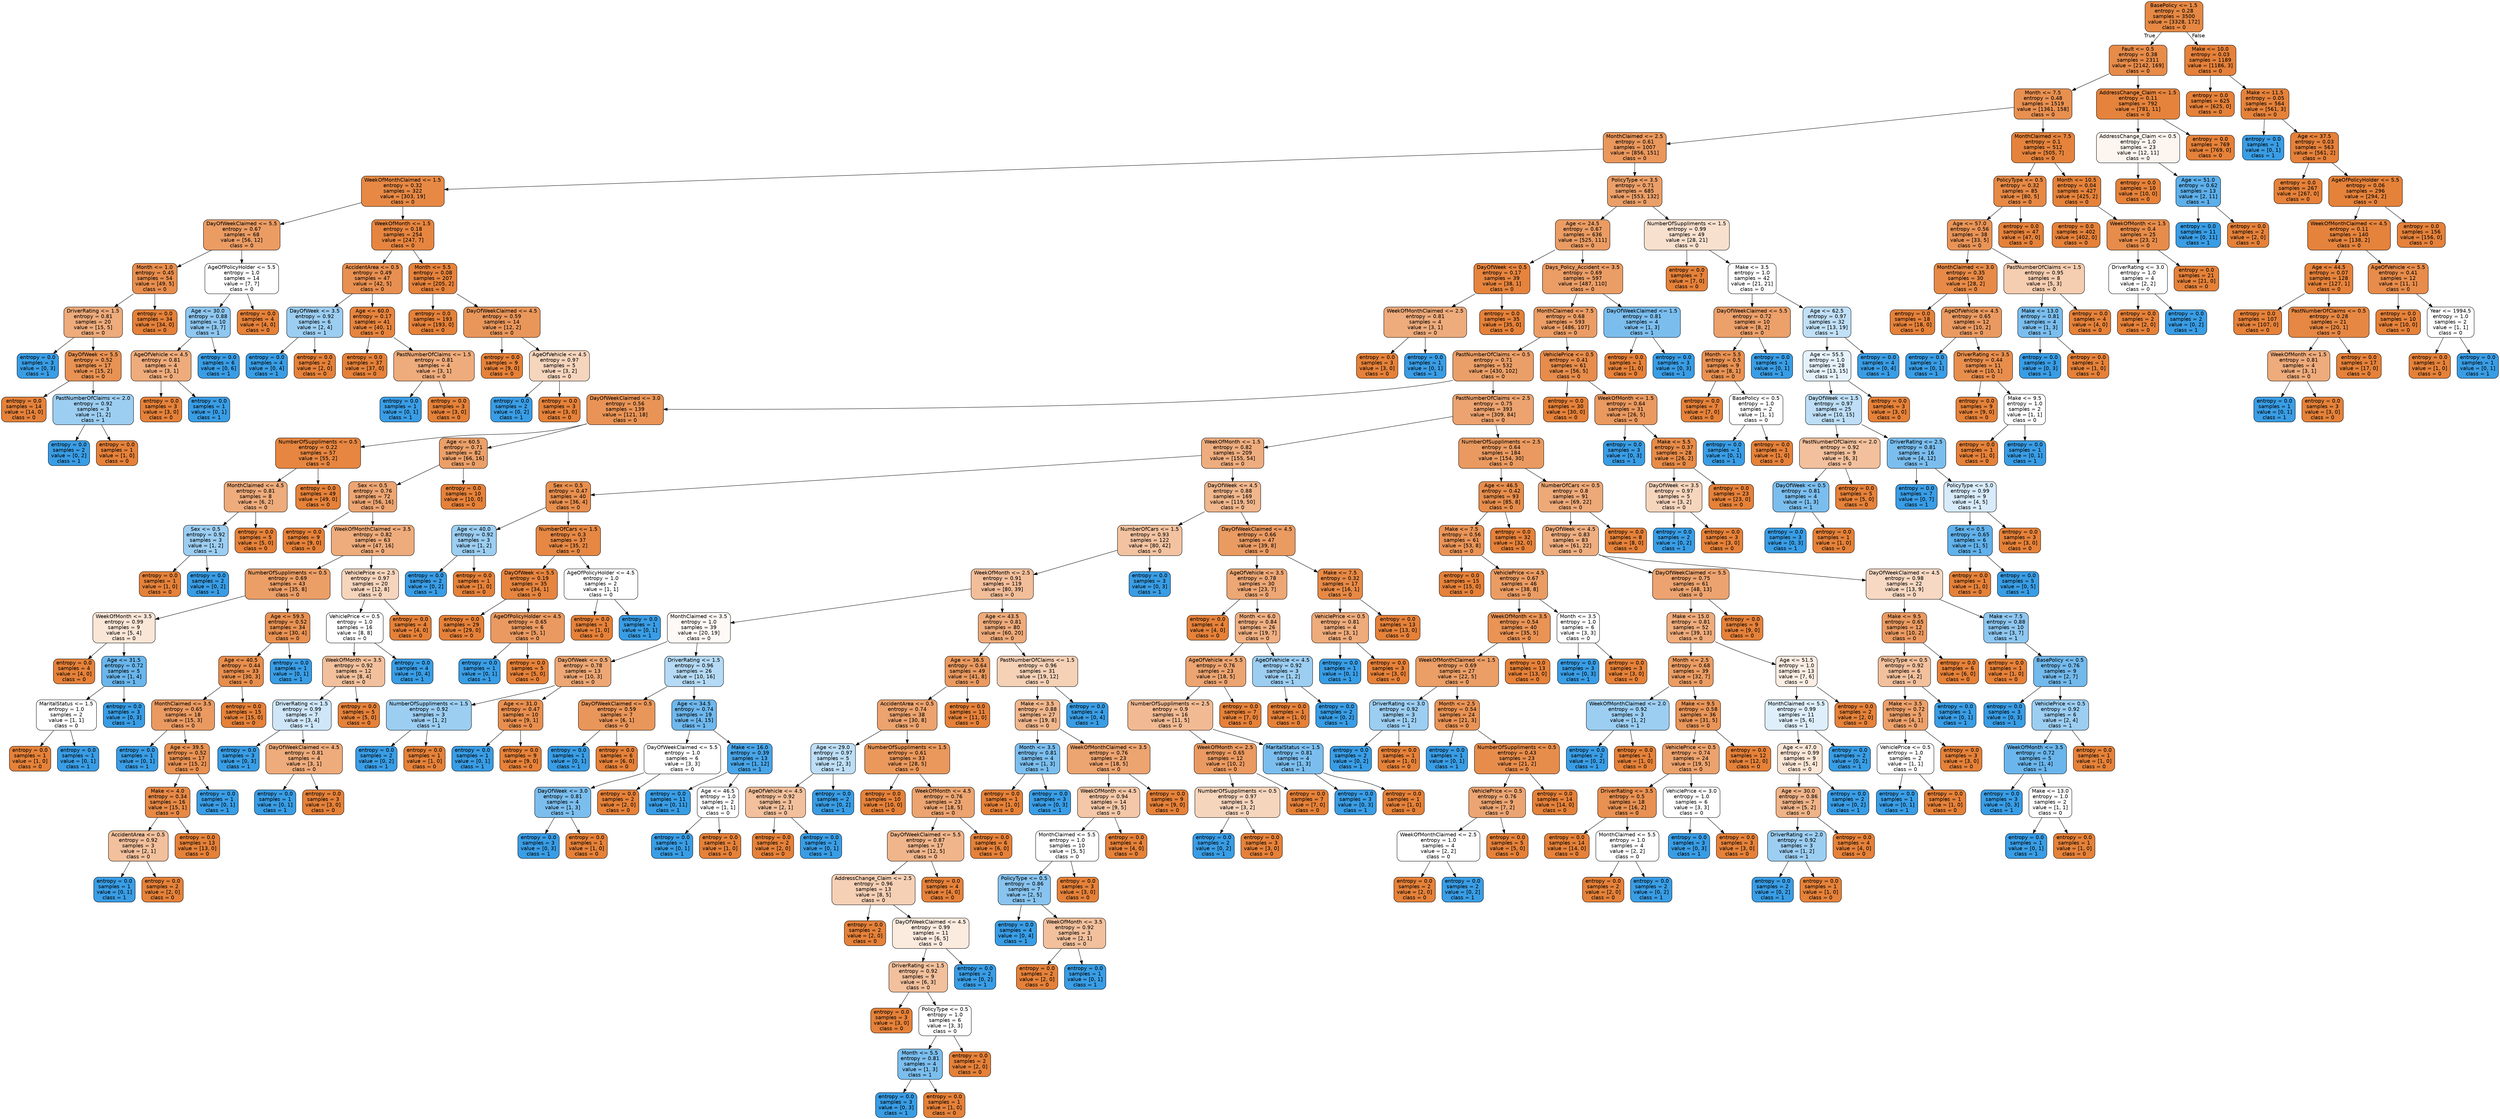 digraph Tree {
node [shape=box, style="filled, rounded", color="black", fontname=helvetica] ;
edge [fontname=helvetica] ;
0 [label="BasePolicy <= 1.5\nentropy = 0.28\nsamples = 3500\nvalue = [3328, 172]\nclass = 0", fillcolor="#e68843"] ;
1 [label="Fault <= 0.5\nentropy = 0.38\nsamples = 2311\nvalue = [2142, 169]\nclass = 0", fillcolor="#e78b49"] ;
0 -> 1 [labeldistance=2.5, labelangle=45, headlabel="True"] ;
2 [label="Month <= 7.5\nentropy = 0.48\nsamples = 1519\nvalue = [1361, 158]\nclass = 0", fillcolor="#e89050"] ;
1 -> 2 ;
3 [label="MonthClaimed <= 2.5\nentropy = 0.61\nsamples = 1007\nvalue = [856, 151]\nclass = 0", fillcolor="#ea975c"] ;
2 -> 3 ;
4 [label="WeekOfMonthClaimed <= 1.5\nentropy = 0.32\nsamples = 322\nvalue = [303, 19]\nclass = 0", fillcolor="#e78945"] ;
3 -> 4 ;
5 [label="DayOfWeekClaimed <= 5.5\nentropy = 0.67\nsamples = 68\nvalue = [56, 12]\nclass = 0", fillcolor="#eb9c63"] ;
4 -> 5 ;
6 [label="Month <= 1.0\nentropy = 0.45\nsamples = 54\nvalue = [49, 5]\nclass = 0", fillcolor="#e88e4d"] ;
5 -> 6 ;
7 [label="DriverRating <= 1.5\nentropy = 0.81\nsamples = 20\nvalue = [15, 5]\nclass = 0", fillcolor="#eeab7b"] ;
6 -> 7 ;
8 [label="entropy = 0.0\nsamples = 3\nvalue = [0, 3]\nclass = 1", fillcolor="#399de5"] ;
7 -> 8 ;
9 [label="DayOfWeek <= 5.5\nentropy = 0.52\nsamples = 17\nvalue = [15, 2]\nclass = 0", fillcolor="#e89253"] ;
7 -> 9 ;
10 [label="entropy = 0.0\nsamples = 14\nvalue = [14, 0]\nclass = 0", fillcolor="#e58139"] ;
9 -> 10 ;
11 [label="PastNumberOfClaims <= 2.0\nentropy = 0.92\nsamples = 3\nvalue = [1, 2]\nclass = 1", fillcolor="#9ccef2"] ;
9 -> 11 ;
12 [label="entropy = 0.0\nsamples = 2\nvalue = [0, 2]\nclass = 1", fillcolor="#399de5"] ;
11 -> 12 ;
13 [label="entropy = 0.0\nsamples = 1\nvalue = [1, 0]\nclass = 0", fillcolor="#e58139"] ;
11 -> 13 ;
14 [label="entropy = 0.0\nsamples = 34\nvalue = [34, 0]\nclass = 0", fillcolor="#e58139"] ;
6 -> 14 ;
15 [label="AgeOfPolicyHolder <= 5.5\nentropy = 1.0\nsamples = 14\nvalue = [7, 7]\nclass = 0", fillcolor="#ffffff"] ;
5 -> 15 ;
16 [label="Age <= 30.0\nentropy = 0.88\nsamples = 10\nvalue = [3, 7]\nclass = 1", fillcolor="#8ec7f0"] ;
15 -> 16 ;
17 [label="AgeOfVehicle <= 4.5\nentropy = 0.81\nsamples = 4\nvalue = [3, 1]\nclass = 0", fillcolor="#eeab7b"] ;
16 -> 17 ;
18 [label="entropy = 0.0\nsamples = 3\nvalue = [3, 0]\nclass = 0", fillcolor="#e58139"] ;
17 -> 18 ;
19 [label="entropy = 0.0\nsamples = 1\nvalue = [0, 1]\nclass = 1", fillcolor="#399de5"] ;
17 -> 19 ;
20 [label="entropy = 0.0\nsamples = 6\nvalue = [0, 6]\nclass = 1", fillcolor="#399de5"] ;
16 -> 20 ;
21 [label="entropy = 0.0\nsamples = 4\nvalue = [4, 0]\nclass = 0", fillcolor="#e58139"] ;
15 -> 21 ;
22 [label="WeekOfMonth <= 1.5\nentropy = 0.18\nsamples = 254\nvalue = [247, 7]\nclass = 0", fillcolor="#e6853f"] ;
4 -> 22 ;
23 [label="AccidentArea <= 0.5\nentropy = 0.49\nsamples = 47\nvalue = [42, 5]\nclass = 0", fillcolor="#e89051"] ;
22 -> 23 ;
24 [label="DayOfWeek <= 3.5\nentropy = 0.92\nsamples = 6\nvalue = [2, 4]\nclass = 1", fillcolor="#9ccef2"] ;
23 -> 24 ;
25 [label="entropy = 0.0\nsamples = 4\nvalue = [0, 4]\nclass = 1", fillcolor="#399de5"] ;
24 -> 25 ;
26 [label="entropy = 0.0\nsamples = 2\nvalue = [2, 0]\nclass = 0", fillcolor="#e58139"] ;
24 -> 26 ;
27 [label="Age <= 60.0\nentropy = 0.17\nsamples = 41\nvalue = [40, 1]\nclass = 0", fillcolor="#e6843e"] ;
23 -> 27 ;
28 [label="entropy = 0.0\nsamples = 37\nvalue = [37, 0]\nclass = 0", fillcolor="#e58139"] ;
27 -> 28 ;
29 [label="PastNumberOfClaims <= 1.5\nentropy = 0.81\nsamples = 4\nvalue = [3, 1]\nclass = 0", fillcolor="#eeab7b"] ;
27 -> 29 ;
30 [label="entropy = 0.0\nsamples = 1\nvalue = [0, 1]\nclass = 1", fillcolor="#399de5"] ;
29 -> 30 ;
31 [label="entropy = 0.0\nsamples = 3\nvalue = [3, 0]\nclass = 0", fillcolor="#e58139"] ;
29 -> 31 ;
32 [label="Month <= 5.5\nentropy = 0.08\nsamples = 207\nvalue = [205, 2]\nclass = 0", fillcolor="#e5823b"] ;
22 -> 32 ;
33 [label="entropy = 0.0\nsamples = 193\nvalue = [193, 0]\nclass = 0", fillcolor="#e58139"] ;
32 -> 33 ;
34 [label="DayOfWeekClaimed <= 4.5\nentropy = 0.59\nsamples = 14\nvalue = [12, 2]\nclass = 0", fillcolor="#e9965a"] ;
32 -> 34 ;
35 [label="entropy = 0.0\nsamples = 9\nvalue = [9, 0]\nclass = 0", fillcolor="#e58139"] ;
34 -> 35 ;
36 [label="AgeOfVehicle <= 4.5\nentropy = 0.97\nsamples = 5\nvalue = [3, 2]\nclass = 0", fillcolor="#f6d5bd"] ;
34 -> 36 ;
37 [label="entropy = 0.0\nsamples = 2\nvalue = [0, 2]\nclass = 1", fillcolor="#399de5"] ;
36 -> 37 ;
38 [label="entropy = 0.0\nsamples = 3\nvalue = [3, 0]\nclass = 0", fillcolor="#e58139"] ;
36 -> 38 ;
39 [label="PolicyType <= 3.5\nentropy = 0.71\nsamples = 685\nvalue = [553, 132]\nclass = 0", fillcolor="#eb9f68"] ;
3 -> 39 ;
40 [label="Age <= 24.5\nentropy = 0.67\nsamples = 636\nvalue = [525, 111]\nclass = 0", fillcolor="#ea9c63"] ;
39 -> 40 ;
41 [label="DayOfWeek <= 0.5\nentropy = 0.17\nsamples = 39\nvalue = [38, 1]\nclass = 0", fillcolor="#e6843e"] ;
40 -> 41 ;
42 [label="WeekOfMonthClaimed <= 2.5\nentropy = 0.81\nsamples = 4\nvalue = [3, 1]\nclass = 0", fillcolor="#eeab7b"] ;
41 -> 42 ;
43 [label="entropy = 0.0\nsamples = 3\nvalue = [3, 0]\nclass = 0", fillcolor="#e58139"] ;
42 -> 43 ;
44 [label="entropy = 0.0\nsamples = 1\nvalue = [0, 1]\nclass = 1", fillcolor="#399de5"] ;
42 -> 44 ;
45 [label="entropy = 0.0\nsamples = 35\nvalue = [35, 0]\nclass = 0", fillcolor="#e58139"] ;
41 -> 45 ;
46 [label="Days_Policy_Accident <= 3.5\nentropy = 0.69\nsamples = 597\nvalue = [487, 110]\nclass = 0", fillcolor="#eb9d66"] ;
40 -> 46 ;
47 [label="MonthClaimed <= 7.5\nentropy = 0.68\nsamples = 593\nvalue = [486, 107]\nclass = 0", fillcolor="#eb9d65"] ;
46 -> 47 ;
48 [label="PastNumberOfClaims <= 0.5\nentropy = 0.71\nsamples = 532\nvalue = [430, 102]\nclass = 0", fillcolor="#eb9f68"] ;
47 -> 48 ;
49 [label="DayOfWeekClaimed <= 3.0\nentropy = 0.56\nsamples = 139\nvalue = [121, 18]\nclass = 0", fillcolor="#e99456"] ;
48 -> 49 ;
50 [label="NumberOfSuppliments <= 0.5\nentropy = 0.22\nsamples = 57\nvalue = [55, 2]\nclass = 0", fillcolor="#e68640"] ;
49 -> 50 ;
51 [label="MonthClaimed <= 4.5\nentropy = 0.81\nsamples = 8\nvalue = [6, 2]\nclass = 0", fillcolor="#eeab7b"] ;
50 -> 51 ;
52 [label="Sex <= 0.5\nentropy = 0.92\nsamples = 3\nvalue = [1, 2]\nclass = 1", fillcolor="#9ccef2"] ;
51 -> 52 ;
53 [label="entropy = 0.0\nsamples = 1\nvalue = [1, 0]\nclass = 0", fillcolor="#e58139"] ;
52 -> 53 ;
54 [label="entropy = 0.0\nsamples = 2\nvalue = [0, 2]\nclass = 1", fillcolor="#399de5"] ;
52 -> 54 ;
55 [label="entropy = 0.0\nsamples = 5\nvalue = [5, 0]\nclass = 0", fillcolor="#e58139"] ;
51 -> 55 ;
56 [label="entropy = 0.0\nsamples = 49\nvalue = [49, 0]\nclass = 0", fillcolor="#e58139"] ;
50 -> 56 ;
57 [label="Age <= 60.5\nentropy = 0.71\nsamples = 82\nvalue = [66, 16]\nclass = 0", fillcolor="#eba069"] ;
49 -> 57 ;
58 [label="Sex <= 0.5\nentropy = 0.76\nsamples = 72\nvalue = [56, 16]\nclass = 0", fillcolor="#eca572"] ;
57 -> 58 ;
59 [label="entropy = 0.0\nsamples = 9\nvalue = [9, 0]\nclass = 0", fillcolor="#e58139"] ;
58 -> 59 ;
60 [label="WeekOfMonthClaimed <= 3.5\nentropy = 0.82\nsamples = 63\nvalue = [47, 16]\nclass = 0", fillcolor="#eeac7c"] ;
58 -> 60 ;
61 [label="NumberOfSuppliments <= 0.5\nentropy = 0.69\nsamples = 43\nvalue = [35, 8]\nclass = 0", fillcolor="#eb9e66"] ;
60 -> 61 ;
62 [label="WeekOfMonth <= 3.5\nentropy = 0.99\nsamples = 9\nvalue = [5, 4]\nclass = 0", fillcolor="#fae6d7"] ;
61 -> 62 ;
63 [label="entropy = 0.0\nsamples = 4\nvalue = [4, 0]\nclass = 0", fillcolor="#e58139"] ;
62 -> 63 ;
64 [label="Age <= 31.5\nentropy = 0.72\nsamples = 5\nvalue = [1, 4]\nclass = 1", fillcolor="#6ab6ec"] ;
62 -> 64 ;
65 [label="MaritalStatus <= 1.5\nentropy = 1.0\nsamples = 2\nvalue = [1, 1]\nclass = 0", fillcolor="#ffffff"] ;
64 -> 65 ;
66 [label="entropy = 0.0\nsamples = 1\nvalue = [1, 0]\nclass = 0", fillcolor="#e58139"] ;
65 -> 66 ;
67 [label="entropy = 0.0\nsamples = 1\nvalue = [0, 1]\nclass = 1", fillcolor="#399de5"] ;
65 -> 67 ;
68 [label="entropy = 0.0\nsamples = 3\nvalue = [0, 3]\nclass = 1", fillcolor="#399de5"] ;
64 -> 68 ;
69 [label="Age <= 59.5\nentropy = 0.52\nsamples = 34\nvalue = [30, 4]\nclass = 0", fillcolor="#e89253"] ;
61 -> 69 ;
70 [label="Age <= 40.5\nentropy = 0.44\nsamples = 33\nvalue = [30, 3]\nclass = 0", fillcolor="#e88e4d"] ;
69 -> 70 ;
71 [label="MonthClaimed <= 3.5\nentropy = 0.65\nsamples = 18\nvalue = [15, 3]\nclass = 0", fillcolor="#ea9a61"] ;
70 -> 71 ;
72 [label="entropy = 0.0\nsamples = 1\nvalue = [0, 1]\nclass = 1", fillcolor="#399de5"] ;
71 -> 72 ;
73 [label="Age <= 39.5\nentropy = 0.52\nsamples = 17\nvalue = [15, 2]\nclass = 0", fillcolor="#e89253"] ;
71 -> 73 ;
74 [label="Make <= 4.0\nentropy = 0.34\nsamples = 16\nvalue = [15, 1]\nclass = 0", fillcolor="#e78946"] ;
73 -> 74 ;
75 [label="AccidentArea <= 0.5\nentropy = 0.92\nsamples = 3\nvalue = [2, 1]\nclass = 0", fillcolor="#f2c09c"] ;
74 -> 75 ;
76 [label="entropy = 0.0\nsamples = 1\nvalue = [0, 1]\nclass = 1", fillcolor="#399de5"] ;
75 -> 76 ;
77 [label="entropy = 0.0\nsamples = 2\nvalue = [2, 0]\nclass = 0", fillcolor="#e58139"] ;
75 -> 77 ;
78 [label="entropy = 0.0\nsamples = 13\nvalue = [13, 0]\nclass = 0", fillcolor="#e58139"] ;
74 -> 78 ;
79 [label="entropy = 0.0\nsamples = 1\nvalue = [0, 1]\nclass = 1", fillcolor="#399de5"] ;
73 -> 79 ;
80 [label="entropy = 0.0\nsamples = 15\nvalue = [15, 0]\nclass = 0", fillcolor="#e58139"] ;
70 -> 80 ;
81 [label="entropy = 0.0\nsamples = 1\nvalue = [0, 1]\nclass = 1", fillcolor="#399de5"] ;
69 -> 81 ;
82 [label="VehiclePrice <= 2.5\nentropy = 0.97\nsamples = 20\nvalue = [12, 8]\nclass = 0", fillcolor="#f6d5bd"] ;
60 -> 82 ;
83 [label="VehiclePrice <= 0.5\nentropy = 1.0\nsamples = 16\nvalue = [8, 8]\nclass = 0", fillcolor="#ffffff"] ;
82 -> 83 ;
84 [label="WeekOfMonth <= 3.5\nentropy = 0.92\nsamples = 12\nvalue = [8, 4]\nclass = 0", fillcolor="#f2c09c"] ;
83 -> 84 ;
85 [label="DriverRating <= 1.5\nentropy = 0.99\nsamples = 7\nvalue = [3, 4]\nclass = 1", fillcolor="#cee6f8"] ;
84 -> 85 ;
86 [label="entropy = 0.0\nsamples = 3\nvalue = [0, 3]\nclass = 1", fillcolor="#399de5"] ;
85 -> 86 ;
87 [label="DayOfWeekClaimed <= 4.5\nentropy = 0.81\nsamples = 4\nvalue = [3, 1]\nclass = 0", fillcolor="#eeab7b"] ;
85 -> 87 ;
88 [label="entropy = 0.0\nsamples = 1\nvalue = [0, 1]\nclass = 1", fillcolor="#399de5"] ;
87 -> 88 ;
89 [label="entropy = 0.0\nsamples = 3\nvalue = [3, 0]\nclass = 0", fillcolor="#e58139"] ;
87 -> 89 ;
90 [label="entropy = 0.0\nsamples = 5\nvalue = [5, 0]\nclass = 0", fillcolor="#e58139"] ;
84 -> 90 ;
91 [label="entropy = 0.0\nsamples = 4\nvalue = [0, 4]\nclass = 1", fillcolor="#399de5"] ;
83 -> 91 ;
92 [label="entropy = 0.0\nsamples = 4\nvalue = [4, 0]\nclass = 0", fillcolor="#e58139"] ;
82 -> 92 ;
93 [label="entropy = 0.0\nsamples = 10\nvalue = [10, 0]\nclass = 0", fillcolor="#e58139"] ;
57 -> 93 ;
94 [label="PastNumberOfClaims <= 2.5\nentropy = 0.75\nsamples = 393\nvalue = [309, 84]\nclass = 0", fillcolor="#eca36f"] ;
48 -> 94 ;
95 [label="WeekOfMonth <= 1.5\nentropy = 0.82\nsamples = 209\nvalue = [155, 54]\nclass = 0", fillcolor="#eead7e"] ;
94 -> 95 ;
96 [label="Sex <= 0.5\nentropy = 0.47\nsamples = 40\nvalue = [36, 4]\nclass = 0", fillcolor="#e88f4f"] ;
95 -> 96 ;
97 [label="Age <= 40.0\nentropy = 0.92\nsamples = 3\nvalue = [1, 2]\nclass = 1", fillcolor="#9ccef2"] ;
96 -> 97 ;
98 [label="entropy = 0.0\nsamples = 2\nvalue = [0, 2]\nclass = 1", fillcolor="#399de5"] ;
97 -> 98 ;
99 [label="entropy = 0.0\nsamples = 1\nvalue = [1, 0]\nclass = 0", fillcolor="#e58139"] ;
97 -> 99 ;
100 [label="NumberOfCars <= 1.5\nentropy = 0.3\nsamples = 37\nvalue = [35, 2]\nclass = 0", fillcolor="#e68844"] ;
96 -> 100 ;
101 [label="DayOfWeek <= 5.5\nentropy = 0.19\nsamples = 35\nvalue = [34, 1]\nclass = 0", fillcolor="#e6853f"] ;
100 -> 101 ;
102 [label="entropy = 0.0\nsamples = 29\nvalue = [29, 0]\nclass = 0", fillcolor="#e58139"] ;
101 -> 102 ;
103 [label="AgeOfPolicyHolder <= 4.5\nentropy = 0.65\nsamples = 6\nvalue = [5, 1]\nclass = 0", fillcolor="#ea9a61"] ;
101 -> 103 ;
104 [label="entropy = 0.0\nsamples = 1\nvalue = [0, 1]\nclass = 1", fillcolor="#399de5"] ;
103 -> 104 ;
105 [label="entropy = 0.0\nsamples = 5\nvalue = [5, 0]\nclass = 0", fillcolor="#e58139"] ;
103 -> 105 ;
106 [label="AgeOfPolicyHolder <= 4.5\nentropy = 1.0\nsamples = 2\nvalue = [1, 1]\nclass = 0", fillcolor="#ffffff"] ;
100 -> 106 ;
107 [label="entropy = 0.0\nsamples = 1\nvalue = [1, 0]\nclass = 0", fillcolor="#e58139"] ;
106 -> 107 ;
108 [label="entropy = 0.0\nsamples = 1\nvalue = [0, 1]\nclass = 1", fillcolor="#399de5"] ;
106 -> 108 ;
109 [label="DayOfWeek <= 4.5\nentropy = 0.88\nsamples = 169\nvalue = [119, 50]\nclass = 0", fillcolor="#f0b68c"] ;
95 -> 109 ;
110 [label="NumberOfCars <= 1.5\nentropy = 0.93\nsamples = 122\nvalue = [80, 42]\nclass = 0", fillcolor="#f3c3a1"] ;
109 -> 110 ;
111 [label="WeekOfMonth <= 2.5\nentropy = 0.91\nsamples = 119\nvalue = [80, 39]\nclass = 0", fillcolor="#f2be9a"] ;
110 -> 111 ;
112 [label="MonthClaimed <= 3.5\nentropy = 1.0\nsamples = 39\nvalue = [20, 19]\nclass = 0", fillcolor="#fef9f5"] ;
111 -> 112 ;
113 [label="DayOfWeek <= 0.5\nentropy = 0.78\nsamples = 13\nvalue = [10, 3]\nclass = 0", fillcolor="#eda774"] ;
112 -> 113 ;
114 [label="NumberOfSuppliments <= 1.5\nentropy = 0.92\nsamples = 3\nvalue = [1, 2]\nclass = 1", fillcolor="#9ccef2"] ;
113 -> 114 ;
115 [label="entropy = 0.0\nsamples = 2\nvalue = [0, 2]\nclass = 1", fillcolor="#399de5"] ;
114 -> 115 ;
116 [label="entropy = 0.0\nsamples = 1\nvalue = [1, 0]\nclass = 0", fillcolor="#e58139"] ;
114 -> 116 ;
117 [label="Age <= 31.0\nentropy = 0.47\nsamples = 10\nvalue = [9, 1]\nclass = 0", fillcolor="#e88f4f"] ;
113 -> 117 ;
118 [label="entropy = 0.0\nsamples = 1\nvalue = [0, 1]\nclass = 1", fillcolor="#399de5"] ;
117 -> 118 ;
119 [label="entropy = 0.0\nsamples = 9\nvalue = [9, 0]\nclass = 0", fillcolor="#e58139"] ;
117 -> 119 ;
120 [label="DriverRating <= 1.5\nentropy = 0.96\nsamples = 26\nvalue = [10, 16]\nclass = 1", fillcolor="#b5daf5"] ;
112 -> 120 ;
121 [label="DayOfWeekClaimed <= 0.5\nentropy = 0.59\nsamples = 7\nvalue = [6, 1]\nclass = 0", fillcolor="#e9965a"] ;
120 -> 121 ;
122 [label="entropy = 0.0\nsamples = 1\nvalue = [0, 1]\nclass = 1", fillcolor="#399de5"] ;
121 -> 122 ;
123 [label="entropy = 0.0\nsamples = 6\nvalue = [6, 0]\nclass = 0", fillcolor="#e58139"] ;
121 -> 123 ;
124 [label="Age <= 34.5\nentropy = 0.74\nsamples = 19\nvalue = [4, 15]\nclass = 1", fillcolor="#6eb7ec"] ;
120 -> 124 ;
125 [label="DayOfWeekClaimed <= 5.5\nentropy = 1.0\nsamples = 6\nvalue = [3, 3]\nclass = 0", fillcolor="#ffffff"] ;
124 -> 125 ;
126 [label="DayOfWeek <= 3.0\nentropy = 0.81\nsamples = 4\nvalue = [1, 3]\nclass = 1", fillcolor="#7bbeee"] ;
125 -> 126 ;
127 [label="entropy = 0.0\nsamples = 3\nvalue = [0, 3]\nclass = 1", fillcolor="#399de5"] ;
126 -> 127 ;
128 [label="entropy = 0.0\nsamples = 1\nvalue = [1, 0]\nclass = 0", fillcolor="#e58139"] ;
126 -> 128 ;
129 [label="entropy = 0.0\nsamples = 2\nvalue = [2, 0]\nclass = 0", fillcolor="#e58139"] ;
125 -> 129 ;
130 [label="Make <= 16.0\nentropy = 0.39\nsamples = 13\nvalue = [1, 12]\nclass = 1", fillcolor="#49a5e7"] ;
124 -> 130 ;
131 [label="entropy = 0.0\nsamples = 11\nvalue = [0, 11]\nclass = 1", fillcolor="#399de5"] ;
130 -> 131 ;
132 [label="Age <= 46.5\nentropy = 1.0\nsamples = 2\nvalue = [1, 1]\nclass = 0", fillcolor="#ffffff"] ;
130 -> 132 ;
133 [label="entropy = 0.0\nsamples = 1\nvalue = [0, 1]\nclass = 1", fillcolor="#399de5"] ;
132 -> 133 ;
134 [label="entropy = 0.0\nsamples = 1\nvalue = [1, 0]\nclass = 0", fillcolor="#e58139"] ;
132 -> 134 ;
135 [label="Age <= 43.5\nentropy = 0.81\nsamples = 80\nvalue = [60, 20]\nclass = 0", fillcolor="#eeab7b"] ;
111 -> 135 ;
136 [label="Age <= 36.5\nentropy = 0.64\nsamples = 49\nvalue = [41, 8]\nclass = 0", fillcolor="#ea9a60"] ;
135 -> 136 ;
137 [label="AccidentArea <= 0.5\nentropy = 0.74\nsamples = 38\nvalue = [30, 8]\nclass = 0", fillcolor="#eca36e"] ;
136 -> 137 ;
138 [label="Age <= 29.0\nentropy = 0.97\nsamples = 5\nvalue = [2, 3]\nclass = 1", fillcolor="#bddef6"] ;
137 -> 138 ;
139 [label="AgeOfVehicle <= 4.5\nentropy = 0.92\nsamples = 3\nvalue = [2, 1]\nclass = 0", fillcolor="#f2c09c"] ;
138 -> 139 ;
140 [label="entropy = 0.0\nsamples = 2\nvalue = [2, 0]\nclass = 0", fillcolor="#e58139"] ;
139 -> 140 ;
141 [label="entropy = 0.0\nsamples = 1\nvalue = [0, 1]\nclass = 1", fillcolor="#399de5"] ;
139 -> 141 ;
142 [label="entropy = 0.0\nsamples = 2\nvalue = [0, 2]\nclass = 1", fillcolor="#399de5"] ;
138 -> 142 ;
143 [label="NumberOfSuppliments <= 1.5\nentropy = 0.61\nsamples = 33\nvalue = [28, 5]\nclass = 0", fillcolor="#ea985c"] ;
137 -> 143 ;
144 [label="entropy = 0.0\nsamples = 10\nvalue = [10, 0]\nclass = 0", fillcolor="#e58139"] ;
143 -> 144 ;
145 [label="WeekOfMonth <= 4.5\nentropy = 0.76\nsamples = 23\nvalue = [18, 5]\nclass = 0", fillcolor="#eca470"] ;
143 -> 145 ;
146 [label="DayOfWeekClaimed <= 5.5\nentropy = 0.87\nsamples = 17\nvalue = [12, 5]\nclass = 0", fillcolor="#f0b58b"] ;
145 -> 146 ;
147 [label="AddressChange_Claim <= 2.5\nentropy = 0.96\nsamples = 13\nvalue = [8, 5]\nclass = 0", fillcolor="#f5d0b5"] ;
146 -> 147 ;
148 [label="entropy = 0.0\nsamples = 2\nvalue = [2, 0]\nclass = 0", fillcolor="#e58139"] ;
147 -> 148 ;
149 [label="DayOfWeekClaimed <= 4.5\nentropy = 0.99\nsamples = 11\nvalue = [6, 5]\nclass = 0", fillcolor="#fbeade"] ;
147 -> 149 ;
150 [label="DriverRating <= 1.5\nentropy = 0.92\nsamples = 9\nvalue = [6, 3]\nclass = 0", fillcolor="#f2c09c"] ;
149 -> 150 ;
151 [label="entropy = 0.0\nsamples = 3\nvalue = [3, 0]\nclass = 0", fillcolor="#e58139"] ;
150 -> 151 ;
152 [label="PolicyType <= 0.5\nentropy = 1.0\nsamples = 6\nvalue = [3, 3]\nclass = 0", fillcolor="#ffffff"] ;
150 -> 152 ;
153 [label="Month <= 5.5\nentropy = 0.81\nsamples = 4\nvalue = [1, 3]\nclass = 1", fillcolor="#7bbeee"] ;
152 -> 153 ;
154 [label="entropy = 0.0\nsamples = 3\nvalue = [0, 3]\nclass = 1", fillcolor="#399de5"] ;
153 -> 154 ;
155 [label="entropy = 0.0\nsamples = 1\nvalue = [1, 0]\nclass = 0", fillcolor="#e58139"] ;
153 -> 155 ;
156 [label="entropy = 0.0\nsamples = 2\nvalue = [2, 0]\nclass = 0", fillcolor="#e58139"] ;
152 -> 156 ;
157 [label="entropy = 0.0\nsamples = 2\nvalue = [0, 2]\nclass = 1", fillcolor="#399de5"] ;
149 -> 157 ;
158 [label="entropy = 0.0\nsamples = 4\nvalue = [4, 0]\nclass = 0", fillcolor="#e58139"] ;
146 -> 158 ;
159 [label="entropy = 0.0\nsamples = 6\nvalue = [6, 0]\nclass = 0", fillcolor="#e58139"] ;
145 -> 159 ;
160 [label="entropy = 0.0\nsamples = 11\nvalue = [11, 0]\nclass = 0", fillcolor="#e58139"] ;
136 -> 160 ;
161 [label="PastNumberOfClaims <= 1.5\nentropy = 0.96\nsamples = 31\nvalue = [19, 12]\nclass = 0", fillcolor="#f5d1b6"] ;
135 -> 161 ;
162 [label="Make <= 3.5\nentropy = 0.88\nsamples = 27\nvalue = [19, 8]\nclass = 0", fillcolor="#f0b68c"] ;
161 -> 162 ;
163 [label="Month <= 3.5\nentropy = 0.81\nsamples = 4\nvalue = [1, 3]\nclass = 1", fillcolor="#7bbeee"] ;
162 -> 163 ;
164 [label="entropy = 0.0\nsamples = 1\nvalue = [1, 0]\nclass = 0", fillcolor="#e58139"] ;
163 -> 164 ;
165 [label="entropy = 0.0\nsamples = 3\nvalue = [0, 3]\nclass = 1", fillcolor="#399de5"] ;
163 -> 165 ;
166 [label="WeekOfMonthClaimed <= 3.5\nentropy = 0.76\nsamples = 23\nvalue = [18, 5]\nclass = 0", fillcolor="#eca470"] ;
162 -> 166 ;
167 [label="WeekOfMonth <= 4.5\nentropy = 0.94\nsamples = 14\nvalue = [9, 5]\nclass = 0", fillcolor="#f3c7a7"] ;
166 -> 167 ;
168 [label="MonthClaimed <= 5.5\nentropy = 1.0\nsamples = 10\nvalue = [5, 5]\nclass = 0", fillcolor="#ffffff"] ;
167 -> 168 ;
169 [label="PolicyType <= 0.5\nentropy = 0.86\nsamples = 7\nvalue = [2, 5]\nclass = 1", fillcolor="#88c4ef"] ;
168 -> 169 ;
170 [label="entropy = 0.0\nsamples = 4\nvalue = [0, 4]\nclass = 1", fillcolor="#399de5"] ;
169 -> 170 ;
171 [label="WeekOfMonth <= 3.5\nentropy = 0.92\nsamples = 3\nvalue = [2, 1]\nclass = 0", fillcolor="#f2c09c"] ;
169 -> 171 ;
172 [label="entropy = 0.0\nsamples = 2\nvalue = [2, 0]\nclass = 0", fillcolor="#e58139"] ;
171 -> 172 ;
173 [label="entropy = 0.0\nsamples = 1\nvalue = [0, 1]\nclass = 1", fillcolor="#399de5"] ;
171 -> 173 ;
174 [label="entropy = 0.0\nsamples = 3\nvalue = [3, 0]\nclass = 0", fillcolor="#e58139"] ;
168 -> 174 ;
175 [label="entropy = 0.0\nsamples = 4\nvalue = [4, 0]\nclass = 0", fillcolor="#e58139"] ;
167 -> 175 ;
176 [label="entropy = 0.0\nsamples = 9\nvalue = [9, 0]\nclass = 0", fillcolor="#e58139"] ;
166 -> 176 ;
177 [label="entropy = 0.0\nsamples = 4\nvalue = [0, 4]\nclass = 1", fillcolor="#399de5"] ;
161 -> 177 ;
178 [label="entropy = 0.0\nsamples = 3\nvalue = [0, 3]\nclass = 1", fillcolor="#399de5"] ;
110 -> 178 ;
179 [label="DayOfWeekClaimed <= 4.5\nentropy = 0.66\nsamples = 47\nvalue = [39, 8]\nclass = 0", fillcolor="#ea9b62"] ;
109 -> 179 ;
180 [label="AgeOfVehicle <= 3.5\nentropy = 0.78\nsamples = 30\nvalue = [23, 7]\nclass = 0", fillcolor="#eda775"] ;
179 -> 180 ;
181 [label="entropy = 0.0\nsamples = 4\nvalue = [4, 0]\nclass = 0", fillcolor="#e58139"] ;
180 -> 181 ;
182 [label="Month <= 6.0\nentropy = 0.84\nsamples = 26\nvalue = [19, 7]\nclass = 0", fillcolor="#efaf82"] ;
180 -> 182 ;
183 [label="AgeOfVehicle <= 5.5\nentropy = 0.76\nsamples = 23\nvalue = [18, 5]\nclass = 0", fillcolor="#eca470"] ;
182 -> 183 ;
184 [label="NumberOfSuppliments <= 2.5\nentropy = 0.9\nsamples = 16\nvalue = [11, 5]\nclass = 0", fillcolor="#f1ba93"] ;
183 -> 184 ;
185 [label="WeekOfMonth <= 2.5\nentropy = 0.65\nsamples = 12\nvalue = [10, 2]\nclass = 0", fillcolor="#ea9a61"] ;
184 -> 185 ;
186 [label="NumberOfSuppliments <= 0.5\nentropy = 0.97\nsamples = 5\nvalue = [3, 2]\nclass = 0", fillcolor="#f6d5bd"] ;
185 -> 186 ;
187 [label="entropy = 0.0\nsamples = 2\nvalue = [0, 2]\nclass = 1", fillcolor="#399de5"] ;
186 -> 187 ;
188 [label="entropy = 0.0\nsamples = 3\nvalue = [3, 0]\nclass = 0", fillcolor="#e58139"] ;
186 -> 188 ;
189 [label="entropy = 0.0\nsamples = 7\nvalue = [7, 0]\nclass = 0", fillcolor="#e58139"] ;
185 -> 189 ;
190 [label="MaritalStatus <= 1.5\nentropy = 0.81\nsamples = 4\nvalue = [1, 3]\nclass = 1", fillcolor="#7bbeee"] ;
184 -> 190 ;
191 [label="entropy = 0.0\nsamples = 3\nvalue = [0, 3]\nclass = 1", fillcolor="#399de5"] ;
190 -> 191 ;
192 [label="entropy = 0.0\nsamples = 1\nvalue = [1, 0]\nclass = 0", fillcolor="#e58139"] ;
190 -> 192 ;
193 [label="entropy = 0.0\nsamples = 7\nvalue = [7, 0]\nclass = 0", fillcolor="#e58139"] ;
183 -> 193 ;
194 [label="AgeOfVehicle <= 4.5\nentropy = 0.92\nsamples = 3\nvalue = [1, 2]\nclass = 1", fillcolor="#9ccef2"] ;
182 -> 194 ;
195 [label="entropy = 0.0\nsamples = 1\nvalue = [1, 0]\nclass = 0", fillcolor="#e58139"] ;
194 -> 195 ;
196 [label="entropy = 0.0\nsamples = 2\nvalue = [0, 2]\nclass = 1", fillcolor="#399de5"] ;
194 -> 196 ;
197 [label="Make <= 7.5\nentropy = 0.32\nsamples = 17\nvalue = [16, 1]\nclass = 0", fillcolor="#e78945"] ;
179 -> 197 ;
198 [label="VehiclePrice <= 0.5\nentropy = 0.81\nsamples = 4\nvalue = [3, 1]\nclass = 0", fillcolor="#eeab7b"] ;
197 -> 198 ;
199 [label="entropy = 0.0\nsamples = 1\nvalue = [0, 1]\nclass = 1", fillcolor="#399de5"] ;
198 -> 199 ;
200 [label="entropy = 0.0\nsamples = 3\nvalue = [3, 0]\nclass = 0", fillcolor="#e58139"] ;
198 -> 200 ;
201 [label="entropy = 0.0\nsamples = 13\nvalue = [13, 0]\nclass = 0", fillcolor="#e58139"] ;
197 -> 201 ;
202 [label="NumberOfSuppliments <= 2.5\nentropy = 0.64\nsamples = 184\nvalue = [154, 30]\nclass = 0", fillcolor="#ea9a60"] ;
94 -> 202 ;
203 [label="Age <= 46.5\nentropy = 0.42\nsamples = 93\nvalue = [85, 8]\nclass = 0", fillcolor="#e78d4c"] ;
202 -> 203 ;
204 [label="Make <= 7.5\nentropy = 0.56\nsamples = 61\nvalue = [53, 8]\nclass = 0", fillcolor="#e99457"] ;
203 -> 204 ;
205 [label="entropy = 0.0\nsamples = 15\nvalue = [15, 0]\nclass = 0", fillcolor="#e58139"] ;
204 -> 205 ;
206 [label="VehiclePrice <= 4.5\nentropy = 0.67\nsamples = 46\nvalue = [38, 8]\nclass = 0", fillcolor="#ea9c63"] ;
204 -> 206 ;
207 [label="WeekOfMonth <= 3.5\nentropy = 0.54\nsamples = 40\nvalue = [35, 5]\nclass = 0", fillcolor="#e99355"] ;
206 -> 207 ;
208 [label="WeekOfMonthClaimed <= 1.5\nentropy = 0.69\nsamples = 27\nvalue = [22, 5]\nclass = 0", fillcolor="#eb9e66"] ;
207 -> 208 ;
209 [label="DriverRating <= 3.0\nentropy = 0.92\nsamples = 3\nvalue = [1, 2]\nclass = 1", fillcolor="#9ccef2"] ;
208 -> 209 ;
210 [label="entropy = 0.0\nsamples = 2\nvalue = [0, 2]\nclass = 1", fillcolor="#399de5"] ;
209 -> 210 ;
211 [label="entropy = 0.0\nsamples = 1\nvalue = [1, 0]\nclass = 0", fillcolor="#e58139"] ;
209 -> 211 ;
212 [label="Month <= 2.5\nentropy = 0.54\nsamples = 24\nvalue = [21, 3]\nclass = 0", fillcolor="#e99355"] ;
208 -> 212 ;
213 [label="entropy = 0.0\nsamples = 1\nvalue = [0, 1]\nclass = 1", fillcolor="#399de5"] ;
212 -> 213 ;
214 [label="NumberOfSuppliments <= 0.5\nentropy = 0.43\nsamples = 23\nvalue = [21, 2]\nclass = 0", fillcolor="#e78d4c"] ;
212 -> 214 ;
215 [label="VehiclePrice <= 0.5\nentropy = 0.76\nsamples = 9\nvalue = [7, 2]\nclass = 0", fillcolor="#eca572"] ;
214 -> 215 ;
216 [label="WeekOfMonthClaimed <= 2.5\nentropy = 1.0\nsamples = 4\nvalue = [2, 2]\nclass = 0", fillcolor="#ffffff"] ;
215 -> 216 ;
217 [label="entropy = 0.0\nsamples = 2\nvalue = [2, 0]\nclass = 0", fillcolor="#e58139"] ;
216 -> 217 ;
218 [label="entropy = 0.0\nsamples = 2\nvalue = [0, 2]\nclass = 1", fillcolor="#399de5"] ;
216 -> 218 ;
219 [label="entropy = 0.0\nsamples = 5\nvalue = [5, 0]\nclass = 0", fillcolor="#e58139"] ;
215 -> 219 ;
220 [label="entropy = 0.0\nsamples = 14\nvalue = [14, 0]\nclass = 0", fillcolor="#e58139"] ;
214 -> 220 ;
221 [label="entropy = 0.0\nsamples = 13\nvalue = [13, 0]\nclass = 0", fillcolor="#e58139"] ;
207 -> 221 ;
222 [label="Month <= 3.5\nentropy = 1.0\nsamples = 6\nvalue = [3, 3]\nclass = 0", fillcolor="#ffffff"] ;
206 -> 222 ;
223 [label="entropy = 0.0\nsamples = 3\nvalue = [0, 3]\nclass = 1", fillcolor="#399de5"] ;
222 -> 223 ;
224 [label="entropy = 0.0\nsamples = 3\nvalue = [3, 0]\nclass = 0", fillcolor="#e58139"] ;
222 -> 224 ;
225 [label="entropy = 0.0\nsamples = 32\nvalue = [32, 0]\nclass = 0", fillcolor="#e58139"] ;
203 -> 225 ;
226 [label="NumberOfCars <= 0.5\nentropy = 0.8\nsamples = 91\nvalue = [69, 22]\nclass = 0", fillcolor="#eda978"] ;
202 -> 226 ;
227 [label="DayOfWeek <= 4.5\nentropy = 0.83\nsamples = 83\nvalue = [61, 22]\nclass = 0", fillcolor="#eeae80"] ;
226 -> 227 ;
228 [label="DayOfWeekClaimed <= 5.5\nentropy = 0.75\nsamples = 61\nvalue = [48, 13]\nclass = 0", fillcolor="#eca36f"] ;
227 -> 228 ;
229 [label="Make <= 15.0\nentropy = 0.81\nsamples = 52\nvalue = [39, 13]\nclass = 0", fillcolor="#eeab7b"] ;
228 -> 229 ;
230 [label="Month <= 2.5\nentropy = 0.68\nsamples = 39\nvalue = [32, 7]\nclass = 0", fillcolor="#eb9d64"] ;
229 -> 230 ;
231 [label="WeekOfMonthClaimed <= 2.0\nentropy = 0.92\nsamples = 3\nvalue = [1, 2]\nclass = 1", fillcolor="#9ccef2"] ;
230 -> 231 ;
232 [label="entropy = 0.0\nsamples = 2\nvalue = [0, 2]\nclass = 1", fillcolor="#399de5"] ;
231 -> 232 ;
233 [label="entropy = 0.0\nsamples = 1\nvalue = [1, 0]\nclass = 0", fillcolor="#e58139"] ;
231 -> 233 ;
234 [label="Make <= 9.5\nentropy = 0.58\nsamples = 36\nvalue = [31, 5]\nclass = 0", fillcolor="#e99559"] ;
230 -> 234 ;
235 [label="VehiclePrice <= 0.5\nentropy = 0.74\nsamples = 24\nvalue = [19, 5]\nclass = 0", fillcolor="#eca26d"] ;
234 -> 235 ;
236 [label="DriverRating <= 3.5\nentropy = 0.5\nsamples = 18\nvalue = [16, 2]\nclass = 0", fillcolor="#e89152"] ;
235 -> 236 ;
237 [label="entropy = 0.0\nsamples = 14\nvalue = [14, 0]\nclass = 0", fillcolor="#e58139"] ;
236 -> 237 ;
238 [label="MonthClaimed <= 5.5\nentropy = 1.0\nsamples = 4\nvalue = [2, 2]\nclass = 0", fillcolor="#ffffff"] ;
236 -> 238 ;
239 [label="entropy = 0.0\nsamples = 2\nvalue = [2, 0]\nclass = 0", fillcolor="#e58139"] ;
238 -> 239 ;
240 [label="entropy = 0.0\nsamples = 2\nvalue = [0, 2]\nclass = 1", fillcolor="#399de5"] ;
238 -> 240 ;
241 [label="VehiclePrice <= 3.0\nentropy = 1.0\nsamples = 6\nvalue = [3, 3]\nclass = 0", fillcolor="#ffffff"] ;
235 -> 241 ;
242 [label="entropy = 0.0\nsamples = 3\nvalue = [0, 3]\nclass = 1", fillcolor="#399de5"] ;
241 -> 242 ;
243 [label="entropy = 0.0\nsamples = 3\nvalue = [3, 0]\nclass = 0", fillcolor="#e58139"] ;
241 -> 243 ;
244 [label="entropy = 0.0\nsamples = 12\nvalue = [12, 0]\nclass = 0", fillcolor="#e58139"] ;
234 -> 244 ;
245 [label="Age <= 51.5\nentropy = 1.0\nsamples = 13\nvalue = [7, 6]\nclass = 0", fillcolor="#fbede3"] ;
229 -> 245 ;
246 [label="MonthClaimed <= 5.5\nentropy = 0.99\nsamples = 11\nvalue = [5, 6]\nclass = 1", fillcolor="#deeffb"] ;
245 -> 246 ;
247 [label="Age <= 47.0\nentropy = 0.99\nsamples = 9\nvalue = [5, 4]\nclass = 0", fillcolor="#fae6d7"] ;
246 -> 247 ;
248 [label="Age <= 30.0\nentropy = 0.86\nsamples = 7\nvalue = [5, 2]\nclass = 0", fillcolor="#efb388"] ;
247 -> 248 ;
249 [label="DriverRating <= 2.0\nentropy = 0.92\nsamples = 3\nvalue = [1, 2]\nclass = 1", fillcolor="#9ccef2"] ;
248 -> 249 ;
250 [label="entropy = 0.0\nsamples = 2\nvalue = [0, 2]\nclass = 1", fillcolor="#399de5"] ;
249 -> 250 ;
251 [label="entropy = 0.0\nsamples = 1\nvalue = [1, 0]\nclass = 0", fillcolor="#e58139"] ;
249 -> 251 ;
252 [label="entropy = 0.0\nsamples = 4\nvalue = [4, 0]\nclass = 0", fillcolor="#e58139"] ;
248 -> 252 ;
253 [label="entropy = 0.0\nsamples = 2\nvalue = [0, 2]\nclass = 1", fillcolor="#399de5"] ;
247 -> 253 ;
254 [label="entropy = 0.0\nsamples = 2\nvalue = [0, 2]\nclass = 1", fillcolor="#399de5"] ;
246 -> 254 ;
255 [label="entropy = 0.0\nsamples = 2\nvalue = [2, 0]\nclass = 0", fillcolor="#e58139"] ;
245 -> 255 ;
256 [label="entropy = 0.0\nsamples = 9\nvalue = [9, 0]\nclass = 0", fillcolor="#e58139"] ;
228 -> 256 ;
257 [label="DayOfWeekClaimed <= 4.5\nentropy = 0.98\nsamples = 22\nvalue = [13, 9]\nclass = 0", fillcolor="#f7d8c2"] ;
227 -> 257 ;
258 [label="Make <= 9.5\nentropy = 0.65\nsamples = 12\nvalue = [10, 2]\nclass = 0", fillcolor="#ea9a61"] ;
257 -> 258 ;
259 [label="PolicyType <= 0.5\nentropy = 0.92\nsamples = 6\nvalue = [4, 2]\nclass = 0", fillcolor="#f2c09c"] ;
258 -> 259 ;
260 [label="Make <= 3.5\nentropy = 0.72\nsamples = 5\nvalue = [4, 1]\nclass = 0", fillcolor="#eca06a"] ;
259 -> 260 ;
261 [label="VehiclePrice <= 0.5\nentropy = 1.0\nsamples = 2\nvalue = [1, 1]\nclass = 0", fillcolor="#ffffff"] ;
260 -> 261 ;
262 [label="entropy = 0.0\nsamples = 1\nvalue = [0, 1]\nclass = 1", fillcolor="#399de5"] ;
261 -> 262 ;
263 [label="entropy = 0.0\nsamples = 1\nvalue = [1, 0]\nclass = 0", fillcolor="#e58139"] ;
261 -> 263 ;
264 [label="entropy = 0.0\nsamples = 3\nvalue = [3, 0]\nclass = 0", fillcolor="#e58139"] ;
260 -> 264 ;
265 [label="entropy = 0.0\nsamples = 1\nvalue = [0, 1]\nclass = 1", fillcolor="#399de5"] ;
259 -> 265 ;
266 [label="entropy = 0.0\nsamples = 6\nvalue = [6, 0]\nclass = 0", fillcolor="#e58139"] ;
258 -> 266 ;
267 [label="Make <= 7.5\nentropy = 0.88\nsamples = 10\nvalue = [3, 7]\nclass = 1", fillcolor="#8ec7f0"] ;
257 -> 267 ;
268 [label="entropy = 0.0\nsamples = 1\nvalue = [1, 0]\nclass = 0", fillcolor="#e58139"] ;
267 -> 268 ;
269 [label="BasePolicy <= 0.5\nentropy = 0.76\nsamples = 9\nvalue = [2, 7]\nclass = 1", fillcolor="#72b9ec"] ;
267 -> 269 ;
270 [label="entropy = 0.0\nsamples = 3\nvalue = [0, 3]\nclass = 1", fillcolor="#399de5"] ;
269 -> 270 ;
271 [label="VehiclePrice <= 0.5\nentropy = 0.92\nsamples = 6\nvalue = [2, 4]\nclass = 1", fillcolor="#9ccef2"] ;
269 -> 271 ;
272 [label="WeekOfMonth <= 3.5\nentropy = 0.72\nsamples = 5\nvalue = [1, 4]\nclass = 1", fillcolor="#6ab6ec"] ;
271 -> 272 ;
273 [label="entropy = 0.0\nsamples = 3\nvalue = [0, 3]\nclass = 1", fillcolor="#399de5"] ;
272 -> 273 ;
274 [label="Make <= 13.0\nentropy = 1.0\nsamples = 2\nvalue = [1, 1]\nclass = 0", fillcolor="#ffffff"] ;
272 -> 274 ;
275 [label="entropy = 0.0\nsamples = 1\nvalue = [0, 1]\nclass = 1", fillcolor="#399de5"] ;
274 -> 275 ;
276 [label="entropy = 0.0\nsamples = 1\nvalue = [1, 0]\nclass = 0", fillcolor="#e58139"] ;
274 -> 276 ;
277 [label="entropy = 0.0\nsamples = 1\nvalue = [1, 0]\nclass = 0", fillcolor="#e58139"] ;
271 -> 277 ;
278 [label="entropy = 0.0\nsamples = 8\nvalue = [8, 0]\nclass = 0", fillcolor="#e58139"] ;
226 -> 278 ;
279 [label="VehiclePrice <= 0.5\nentropy = 0.41\nsamples = 61\nvalue = [56, 5]\nclass = 0", fillcolor="#e78c4b"] ;
47 -> 279 ;
280 [label="entropy = 0.0\nsamples = 30\nvalue = [30, 0]\nclass = 0", fillcolor="#e58139"] ;
279 -> 280 ;
281 [label="WeekOfMonth <= 1.5\nentropy = 0.64\nsamples = 31\nvalue = [26, 5]\nclass = 0", fillcolor="#ea995f"] ;
279 -> 281 ;
282 [label="entropy = 0.0\nsamples = 3\nvalue = [0, 3]\nclass = 1", fillcolor="#399de5"] ;
281 -> 282 ;
283 [label="Make <= 5.5\nentropy = 0.37\nsamples = 28\nvalue = [26, 2]\nclass = 0", fillcolor="#e78b48"] ;
281 -> 283 ;
284 [label="DayOfWeek <= 3.5\nentropy = 0.97\nsamples = 5\nvalue = [3, 2]\nclass = 0", fillcolor="#f6d5bd"] ;
283 -> 284 ;
285 [label="entropy = 0.0\nsamples = 2\nvalue = [0, 2]\nclass = 1", fillcolor="#399de5"] ;
284 -> 285 ;
286 [label="entropy = 0.0\nsamples = 3\nvalue = [3, 0]\nclass = 0", fillcolor="#e58139"] ;
284 -> 286 ;
287 [label="entropy = 0.0\nsamples = 23\nvalue = [23, 0]\nclass = 0", fillcolor="#e58139"] ;
283 -> 287 ;
288 [label="DayOfWeekClaimed <= 1.5\nentropy = 0.81\nsamples = 4\nvalue = [1, 3]\nclass = 1", fillcolor="#7bbeee"] ;
46 -> 288 ;
289 [label="entropy = 0.0\nsamples = 1\nvalue = [1, 0]\nclass = 0", fillcolor="#e58139"] ;
288 -> 289 ;
290 [label="entropy = 0.0\nsamples = 3\nvalue = [0, 3]\nclass = 1", fillcolor="#399de5"] ;
288 -> 290 ;
291 [label="NumberOfSuppliments <= 1.5\nentropy = 0.99\nsamples = 49\nvalue = [28, 21]\nclass = 0", fillcolor="#f8e0ce"] ;
39 -> 291 ;
292 [label="entropy = 0.0\nsamples = 7\nvalue = [7, 0]\nclass = 0", fillcolor="#e58139"] ;
291 -> 292 ;
293 [label="Make <= 3.5\nentropy = 1.0\nsamples = 42\nvalue = [21, 21]\nclass = 0", fillcolor="#ffffff"] ;
291 -> 293 ;
294 [label="DayOfWeekClaimed <= 5.5\nentropy = 0.72\nsamples = 10\nvalue = [8, 2]\nclass = 0", fillcolor="#eca06a"] ;
293 -> 294 ;
295 [label="Month <= 5.5\nentropy = 0.5\nsamples = 9\nvalue = [8, 1]\nclass = 0", fillcolor="#e89152"] ;
294 -> 295 ;
296 [label="entropy = 0.0\nsamples = 7\nvalue = [7, 0]\nclass = 0", fillcolor="#e58139"] ;
295 -> 296 ;
297 [label="BasePolicy <= 0.5\nentropy = 1.0\nsamples = 2\nvalue = [1, 1]\nclass = 0", fillcolor="#ffffff"] ;
295 -> 297 ;
298 [label="entropy = 0.0\nsamples = 1\nvalue = [0, 1]\nclass = 1", fillcolor="#399de5"] ;
297 -> 298 ;
299 [label="entropy = 0.0\nsamples = 1\nvalue = [1, 0]\nclass = 0", fillcolor="#e58139"] ;
297 -> 299 ;
300 [label="entropy = 0.0\nsamples = 1\nvalue = [0, 1]\nclass = 1", fillcolor="#399de5"] ;
294 -> 300 ;
301 [label="Age <= 62.5\nentropy = 0.97\nsamples = 32\nvalue = [13, 19]\nclass = 1", fillcolor="#c0e0f7"] ;
293 -> 301 ;
302 [label="Age <= 55.5\nentropy = 1.0\nsamples = 28\nvalue = [13, 15]\nclass = 1", fillcolor="#e5f2fc"] ;
301 -> 302 ;
303 [label="DayOfWeek <= 1.5\nentropy = 0.97\nsamples = 25\nvalue = [10, 15]\nclass = 1", fillcolor="#bddef6"] ;
302 -> 303 ;
304 [label="PastNumberOfClaims <= 2.0\nentropy = 0.92\nsamples = 9\nvalue = [6, 3]\nclass = 0", fillcolor="#f2c09c"] ;
303 -> 304 ;
305 [label="DayOfWeek <= 0.5\nentropy = 0.81\nsamples = 4\nvalue = [1, 3]\nclass = 1", fillcolor="#7bbeee"] ;
304 -> 305 ;
306 [label="entropy = 0.0\nsamples = 3\nvalue = [0, 3]\nclass = 1", fillcolor="#399de5"] ;
305 -> 306 ;
307 [label="entropy = 0.0\nsamples = 1\nvalue = [1, 0]\nclass = 0", fillcolor="#e58139"] ;
305 -> 307 ;
308 [label="entropy = 0.0\nsamples = 5\nvalue = [5, 0]\nclass = 0", fillcolor="#e58139"] ;
304 -> 308 ;
309 [label="DriverRating <= 2.5\nentropy = 0.81\nsamples = 16\nvalue = [4, 12]\nclass = 1", fillcolor="#7bbeee"] ;
303 -> 309 ;
310 [label="entropy = 0.0\nsamples = 7\nvalue = [0, 7]\nclass = 1", fillcolor="#399de5"] ;
309 -> 310 ;
311 [label="PolicyType <= 5.0\nentropy = 0.99\nsamples = 9\nvalue = [4, 5]\nclass = 1", fillcolor="#d7ebfa"] ;
309 -> 311 ;
312 [label="Sex <= 0.5\nentropy = 0.65\nsamples = 6\nvalue = [1, 5]\nclass = 1", fillcolor="#61b1ea"] ;
311 -> 312 ;
313 [label="entropy = 0.0\nsamples = 1\nvalue = [1, 0]\nclass = 0", fillcolor="#e58139"] ;
312 -> 313 ;
314 [label="entropy = 0.0\nsamples = 5\nvalue = [0, 5]\nclass = 1", fillcolor="#399de5"] ;
312 -> 314 ;
315 [label="entropy = 0.0\nsamples = 3\nvalue = [3, 0]\nclass = 0", fillcolor="#e58139"] ;
311 -> 315 ;
316 [label="entropy = 0.0\nsamples = 3\nvalue = [3, 0]\nclass = 0", fillcolor="#e58139"] ;
302 -> 316 ;
317 [label="entropy = 0.0\nsamples = 4\nvalue = [0, 4]\nclass = 1", fillcolor="#399de5"] ;
301 -> 317 ;
318 [label="MonthClaimed <= 7.5\nentropy = 0.1\nsamples = 512\nvalue = [505, 7]\nclass = 0", fillcolor="#e5833c"] ;
2 -> 318 ;
319 [label="PolicyType <= 0.5\nentropy = 0.32\nsamples = 85\nvalue = [80, 5]\nclass = 0", fillcolor="#e78945"] ;
318 -> 319 ;
320 [label="Age <= 57.0\nentropy = 0.56\nsamples = 38\nvalue = [33, 5]\nclass = 0", fillcolor="#e99457"] ;
319 -> 320 ;
321 [label="MonthClaimed <= 3.0\nentropy = 0.35\nsamples = 30\nvalue = [28, 2]\nclass = 0", fillcolor="#e78a47"] ;
320 -> 321 ;
322 [label="entropy = 0.0\nsamples = 18\nvalue = [18, 0]\nclass = 0", fillcolor="#e58139"] ;
321 -> 322 ;
323 [label="AgeOfVehicle <= 4.5\nentropy = 0.65\nsamples = 12\nvalue = [10, 2]\nclass = 0", fillcolor="#ea9a61"] ;
321 -> 323 ;
324 [label="entropy = 0.0\nsamples = 1\nvalue = [0, 1]\nclass = 1", fillcolor="#399de5"] ;
323 -> 324 ;
325 [label="DriverRating <= 3.5\nentropy = 0.44\nsamples = 11\nvalue = [10, 1]\nclass = 0", fillcolor="#e88e4d"] ;
323 -> 325 ;
326 [label="entropy = 0.0\nsamples = 9\nvalue = [9, 0]\nclass = 0", fillcolor="#e58139"] ;
325 -> 326 ;
327 [label="Make <= 9.5\nentropy = 1.0\nsamples = 2\nvalue = [1, 1]\nclass = 0", fillcolor="#ffffff"] ;
325 -> 327 ;
328 [label="entropy = 0.0\nsamples = 1\nvalue = [1, 0]\nclass = 0", fillcolor="#e58139"] ;
327 -> 328 ;
329 [label="entropy = 0.0\nsamples = 1\nvalue = [0, 1]\nclass = 1", fillcolor="#399de5"] ;
327 -> 329 ;
330 [label="PastNumberOfClaims <= 1.5\nentropy = 0.95\nsamples = 8\nvalue = [5, 3]\nclass = 0", fillcolor="#f5cdb0"] ;
320 -> 330 ;
331 [label="Make <= 13.0\nentropy = 0.81\nsamples = 4\nvalue = [1, 3]\nclass = 1", fillcolor="#7bbeee"] ;
330 -> 331 ;
332 [label="entropy = 0.0\nsamples = 3\nvalue = [0, 3]\nclass = 1", fillcolor="#399de5"] ;
331 -> 332 ;
333 [label="entropy = 0.0\nsamples = 1\nvalue = [1, 0]\nclass = 0", fillcolor="#e58139"] ;
331 -> 333 ;
334 [label="entropy = 0.0\nsamples = 4\nvalue = [4, 0]\nclass = 0", fillcolor="#e58139"] ;
330 -> 334 ;
335 [label="entropy = 0.0\nsamples = 47\nvalue = [47, 0]\nclass = 0", fillcolor="#e58139"] ;
319 -> 335 ;
336 [label="Month <= 10.5\nentropy = 0.04\nsamples = 427\nvalue = [425, 2]\nclass = 0", fillcolor="#e5823a"] ;
318 -> 336 ;
337 [label="entropy = 0.0\nsamples = 402\nvalue = [402, 0]\nclass = 0", fillcolor="#e58139"] ;
336 -> 337 ;
338 [label="WeekOfMonth <= 1.5\nentropy = 0.4\nsamples = 25\nvalue = [23, 2]\nclass = 0", fillcolor="#e78c4a"] ;
336 -> 338 ;
339 [label="DriverRating <= 3.0\nentropy = 1.0\nsamples = 4\nvalue = [2, 2]\nclass = 0", fillcolor="#ffffff"] ;
338 -> 339 ;
340 [label="entropy = 0.0\nsamples = 2\nvalue = [2, 0]\nclass = 0", fillcolor="#e58139"] ;
339 -> 340 ;
341 [label="entropy = 0.0\nsamples = 2\nvalue = [0, 2]\nclass = 1", fillcolor="#399de5"] ;
339 -> 341 ;
342 [label="entropy = 0.0\nsamples = 21\nvalue = [21, 0]\nclass = 0", fillcolor="#e58139"] ;
338 -> 342 ;
343 [label="AddressChange_Claim <= 1.5\nentropy = 0.11\nsamples = 792\nvalue = [781, 11]\nclass = 0", fillcolor="#e5833c"] ;
1 -> 343 ;
344 [label="AddressChange_Claim <= 0.5\nentropy = 1.0\nsamples = 23\nvalue = [12, 11]\nclass = 0", fillcolor="#fdf5ef"] ;
343 -> 344 ;
345 [label="entropy = 0.0\nsamples = 10\nvalue = [10, 0]\nclass = 0", fillcolor="#e58139"] ;
344 -> 345 ;
346 [label="Age <= 51.0\nentropy = 0.62\nsamples = 13\nvalue = [2, 11]\nclass = 1", fillcolor="#5dafea"] ;
344 -> 346 ;
347 [label="entropy = 0.0\nsamples = 11\nvalue = [0, 11]\nclass = 1", fillcolor="#399de5"] ;
346 -> 347 ;
348 [label="entropy = 0.0\nsamples = 2\nvalue = [2, 0]\nclass = 0", fillcolor="#e58139"] ;
346 -> 348 ;
349 [label="entropy = 0.0\nsamples = 769\nvalue = [769, 0]\nclass = 0", fillcolor="#e58139"] ;
343 -> 349 ;
350 [label="Make <= 10.0\nentropy = 0.03\nsamples = 1189\nvalue = [1186, 3]\nclass = 0", fillcolor="#e5813a"] ;
0 -> 350 [labeldistance=2.5, labelangle=-45, headlabel="False"] ;
351 [label="entropy = 0.0\nsamples = 625\nvalue = [625, 0]\nclass = 0", fillcolor="#e58139"] ;
350 -> 351 ;
352 [label="Make <= 11.5\nentropy = 0.05\nsamples = 564\nvalue = [561, 3]\nclass = 0", fillcolor="#e5823a"] ;
350 -> 352 ;
353 [label="entropy = 0.0\nsamples = 1\nvalue = [0, 1]\nclass = 1", fillcolor="#399de5"] ;
352 -> 353 ;
354 [label="Age <= 37.5\nentropy = 0.03\nsamples = 563\nvalue = [561, 2]\nclass = 0", fillcolor="#e5813a"] ;
352 -> 354 ;
355 [label="entropy = 0.0\nsamples = 267\nvalue = [267, 0]\nclass = 0", fillcolor="#e58139"] ;
354 -> 355 ;
356 [label="AgeOfPolicyHolder <= 5.5\nentropy = 0.06\nsamples = 296\nvalue = [294, 2]\nclass = 0", fillcolor="#e5823a"] ;
354 -> 356 ;
357 [label="WeekOfMonthClaimed <= 4.5\nentropy = 0.11\nsamples = 140\nvalue = [138, 2]\nclass = 0", fillcolor="#e5833c"] ;
356 -> 357 ;
358 [label="Age <= 44.5\nentropy = 0.07\nsamples = 128\nvalue = [127, 1]\nclass = 0", fillcolor="#e5823b"] ;
357 -> 358 ;
359 [label="entropy = 0.0\nsamples = 107\nvalue = [107, 0]\nclass = 0", fillcolor="#e58139"] ;
358 -> 359 ;
360 [label="PastNumberOfClaims <= 0.5\nentropy = 0.28\nsamples = 21\nvalue = [20, 1]\nclass = 0", fillcolor="#e68743"] ;
358 -> 360 ;
361 [label="WeekOfMonth <= 1.5\nentropy = 0.81\nsamples = 4\nvalue = [3, 1]\nclass = 0", fillcolor="#eeab7b"] ;
360 -> 361 ;
362 [label="entropy = 0.0\nsamples = 1\nvalue = [0, 1]\nclass = 1", fillcolor="#399de5"] ;
361 -> 362 ;
363 [label="entropy = 0.0\nsamples = 3\nvalue = [3, 0]\nclass = 0", fillcolor="#e58139"] ;
361 -> 363 ;
364 [label="entropy = 0.0\nsamples = 17\nvalue = [17, 0]\nclass = 0", fillcolor="#e58139"] ;
360 -> 364 ;
365 [label="AgeOfVehicle <= 5.5\nentropy = 0.41\nsamples = 12\nvalue = [11, 1]\nclass = 0", fillcolor="#e78c4b"] ;
357 -> 365 ;
366 [label="entropy = 0.0\nsamples = 10\nvalue = [10, 0]\nclass = 0", fillcolor="#e58139"] ;
365 -> 366 ;
367 [label="Year <= 1994.5\nentropy = 1.0\nsamples = 2\nvalue = [1, 1]\nclass = 0", fillcolor="#ffffff"] ;
365 -> 367 ;
368 [label="entropy = 0.0\nsamples = 1\nvalue = [1, 0]\nclass = 0", fillcolor="#e58139"] ;
367 -> 368 ;
369 [label="entropy = 0.0\nsamples = 1\nvalue = [0, 1]\nclass = 1", fillcolor="#399de5"] ;
367 -> 369 ;
370 [label="entropy = 0.0\nsamples = 156\nvalue = [156, 0]\nclass = 0", fillcolor="#e58139"] ;
356 -> 370 ;
}